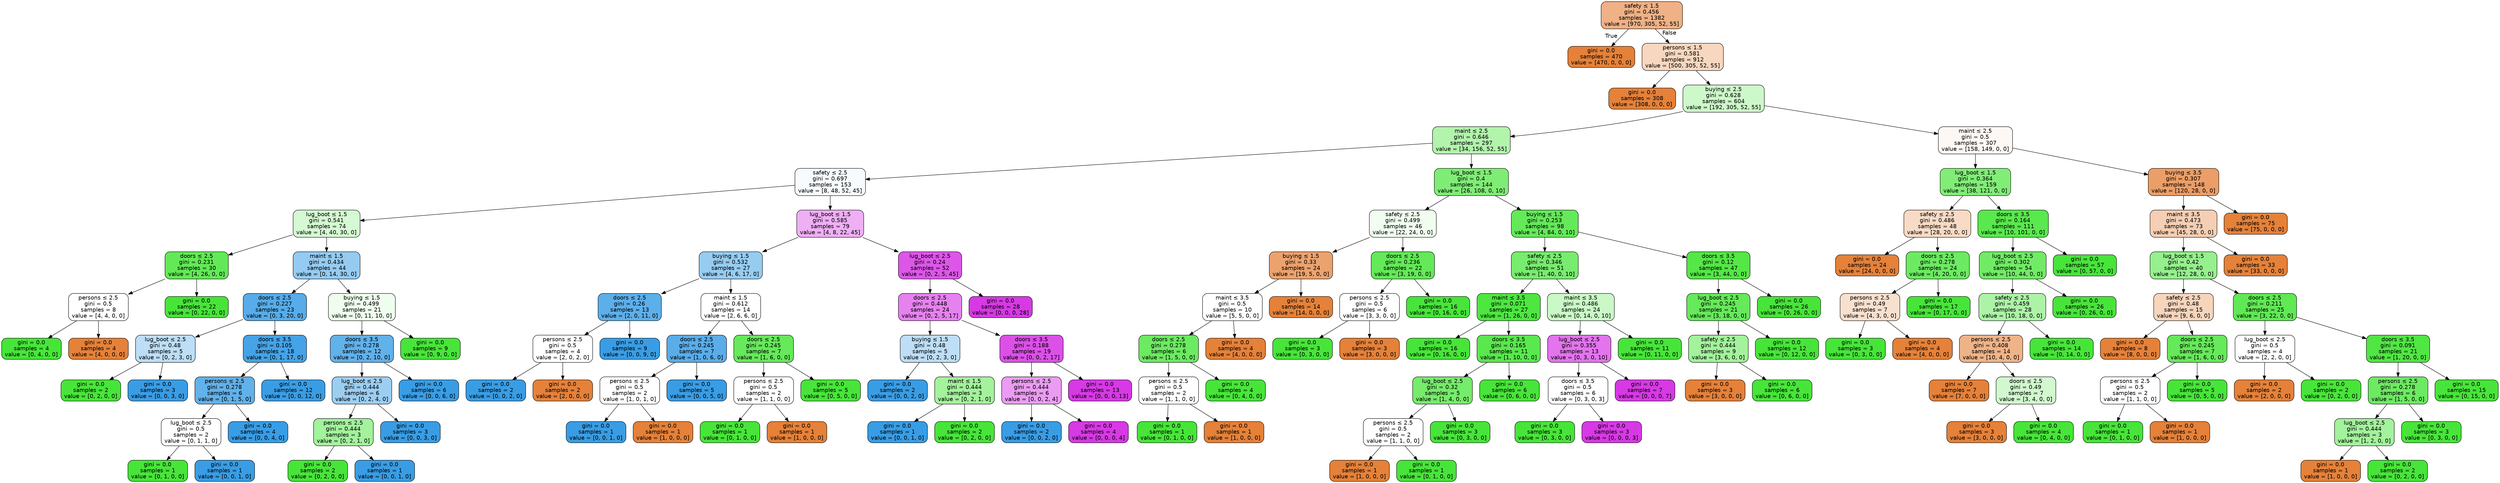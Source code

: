 digraph Tree {
node [shape=box, style="filled, rounded", color="black", fontname=helvetica] ;
edge [fontname=helvetica] ;
0 [label=<safety &le; 1.5<br/>gini = 0.456<br/>samples = 1382<br/>value = [970, 305, 52, 55]>, fillcolor="#efb185"] ;
1 [label=<gini = 0.0<br/>samples = 470<br/>value = [470, 0, 0, 0]>, fillcolor="#e58139"] ;
0 -> 1 [labeldistance=2.5, labelangle=45, headlabel="True"] ;
2 [label=<persons &le; 1.5<br/>gini = 0.581<br/>samples = 912<br/>value = [500, 305, 52, 55]>, fillcolor="#f7d7bf"] ;
0 -> 2 [labeldistance=2.5, labelangle=-45, headlabel="False"] ;
3 [label=<gini = 0.0<br/>samples = 308<br/>value = [308, 0, 0, 0]>, fillcolor="#e58139"] ;
2 -> 3 ;
4 [label=<buying &le; 2.5<br/>gini = 0.628<br/>samples = 604<br/>value = [192, 305, 52, 55]>, fillcolor="#cdf8c9"] ;
2 -> 4 ;
5 [label=<maint &le; 2.5<br/>gini = 0.646<br/>samples = 297<br/>value = [34, 156, 52, 55]>, fillcolor="#b2f4ac"] ;
4 -> 5 ;
6 [label=<safety &le; 2.5<br/>gini = 0.697<br/>samples = 153<br/>value = [8, 48, 52, 45]>, fillcolor="#f7fbfe"] ;
5 -> 6 ;
7 [label=<lug_boot &le; 1.5<br/>gini = 0.541<br/>samples = 74<br/>value = [4, 40, 30, 0]>, fillcolor="#d5f9d2"] ;
6 -> 7 ;
8 [label=<doors &le; 2.5<br/>gini = 0.231<br/>samples = 30<br/>value = [4, 26, 0, 0]>, fillcolor="#63e957"] ;
7 -> 8 ;
9 [label=<persons &le; 2.5<br/>gini = 0.5<br/>samples = 8<br/>value = [4, 4, 0, 0]>, fillcolor="#ffffff"] ;
8 -> 9 ;
10 [label=<gini = 0.0<br/>samples = 4<br/>value = [0, 4, 0, 0]>, fillcolor="#47e539"] ;
9 -> 10 ;
11 [label=<gini = 0.0<br/>samples = 4<br/>value = [4, 0, 0, 0]>, fillcolor="#e58139"] ;
9 -> 11 ;
12 [label=<gini = 0.0<br/>samples = 22<br/>value = [0, 22, 0, 0]>, fillcolor="#47e539"] ;
8 -> 12 ;
13 [label=<maint &le; 1.5<br/>gini = 0.434<br/>samples = 44<br/>value = [0, 14, 30, 0]>, fillcolor="#95cbf1"] ;
7 -> 13 ;
14 [label=<doors &le; 2.5<br/>gini = 0.227<br/>samples = 23<br/>value = [0, 3, 20, 0]>, fillcolor="#57ace9"] ;
13 -> 14 ;
15 [label=<lug_boot &le; 2.5<br/>gini = 0.48<br/>samples = 5<br/>value = [0, 2, 3, 0]>, fillcolor="#bddef6"] ;
14 -> 15 ;
16 [label=<gini = 0.0<br/>samples = 2<br/>value = [0, 2, 0, 0]>, fillcolor="#47e539"] ;
15 -> 16 ;
17 [label=<gini = 0.0<br/>samples = 3<br/>value = [0, 0, 3, 0]>, fillcolor="#399de5"] ;
15 -> 17 ;
18 [label=<doors &le; 3.5<br/>gini = 0.105<br/>samples = 18<br/>value = [0, 1, 17, 0]>, fillcolor="#45a3e7"] ;
14 -> 18 ;
19 [label=<persons &le; 2.5<br/>gini = 0.278<br/>samples = 6<br/>value = [0, 1, 5, 0]>, fillcolor="#61b1ea"] ;
18 -> 19 ;
20 [label=<lug_boot &le; 2.5<br/>gini = 0.5<br/>samples = 2<br/>value = [0, 1, 1, 0]>, fillcolor="#ffffff"] ;
19 -> 20 ;
21 [label=<gini = 0.0<br/>samples = 1<br/>value = [0, 1, 0, 0]>, fillcolor="#47e539"] ;
20 -> 21 ;
22 [label=<gini = 0.0<br/>samples = 1<br/>value = [0, 0, 1, 0]>, fillcolor="#399de5"] ;
20 -> 22 ;
23 [label=<gini = 0.0<br/>samples = 4<br/>value = [0, 0, 4, 0]>, fillcolor="#399de5"] ;
19 -> 23 ;
24 [label=<gini = 0.0<br/>samples = 12<br/>value = [0, 0, 12, 0]>, fillcolor="#399de5"] ;
18 -> 24 ;
25 [label=<buying &le; 1.5<br/>gini = 0.499<br/>samples = 21<br/>value = [0, 11, 10, 0]>, fillcolor="#eefded"] ;
13 -> 25 ;
26 [label=<doors &le; 3.5<br/>gini = 0.278<br/>samples = 12<br/>value = [0, 2, 10, 0]>, fillcolor="#61b1ea"] ;
25 -> 26 ;
27 [label=<lug_boot &le; 2.5<br/>gini = 0.444<br/>samples = 6<br/>value = [0, 2, 4, 0]>, fillcolor="#9ccef2"] ;
26 -> 27 ;
28 [label=<persons &le; 2.5<br/>gini = 0.444<br/>samples = 3<br/>value = [0, 2, 1, 0]>, fillcolor="#a3f29c"] ;
27 -> 28 ;
29 [label=<gini = 0.0<br/>samples = 2<br/>value = [0, 2, 0, 0]>, fillcolor="#47e539"] ;
28 -> 29 ;
30 [label=<gini = 0.0<br/>samples = 1<br/>value = [0, 0, 1, 0]>, fillcolor="#399de5"] ;
28 -> 30 ;
31 [label=<gini = 0.0<br/>samples = 3<br/>value = [0, 0, 3, 0]>, fillcolor="#399de5"] ;
27 -> 31 ;
32 [label=<gini = 0.0<br/>samples = 6<br/>value = [0, 0, 6, 0]>, fillcolor="#399de5"] ;
26 -> 32 ;
33 [label=<gini = 0.0<br/>samples = 9<br/>value = [0, 9, 0, 0]>, fillcolor="#47e539"] ;
25 -> 33 ;
34 [label=<lug_boot &le; 1.5<br/>gini = 0.585<br/>samples = 79<br/>value = [4, 8, 22, 45]>, fillcolor="#efaff5"] ;
6 -> 34 ;
35 [label=<buying &le; 1.5<br/>gini = 0.532<br/>samples = 27<br/>value = [4, 6, 17, 0]>, fillcolor="#97ccf1"] ;
34 -> 35 ;
36 [label=<doors &le; 2.5<br/>gini = 0.26<br/>samples = 13<br/>value = [2, 0, 11, 0]>, fillcolor="#5dafea"] ;
35 -> 36 ;
37 [label=<persons &le; 2.5<br/>gini = 0.5<br/>samples = 4<br/>value = [2, 0, 2, 0]>, fillcolor="#ffffff"] ;
36 -> 37 ;
38 [label=<gini = 0.0<br/>samples = 2<br/>value = [0, 0, 2, 0]>, fillcolor="#399de5"] ;
37 -> 38 ;
39 [label=<gini = 0.0<br/>samples = 2<br/>value = [2, 0, 0, 0]>, fillcolor="#e58139"] ;
37 -> 39 ;
40 [label=<gini = 0.0<br/>samples = 9<br/>value = [0, 0, 9, 0]>, fillcolor="#399de5"] ;
36 -> 40 ;
41 [label=<maint &le; 1.5<br/>gini = 0.612<br/>samples = 14<br/>value = [2, 6, 6, 0]>, fillcolor="#ffffff"] ;
35 -> 41 ;
42 [label=<doors &le; 2.5<br/>gini = 0.245<br/>samples = 7<br/>value = [1, 0, 6, 0]>, fillcolor="#5aade9"] ;
41 -> 42 ;
43 [label=<persons &le; 2.5<br/>gini = 0.5<br/>samples = 2<br/>value = [1, 0, 1, 0]>, fillcolor="#ffffff"] ;
42 -> 43 ;
44 [label=<gini = 0.0<br/>samples = 1<br/>value = [0, 0, 1, 0]>, fillcolor="#399de5"] ;
43 -> 44 ;
45 [label=<gini = 0.0<br/>samples = 1<br/>value = [1, 0, 0, 0]>, fillcolor="#e58139"] ;
43 -> 45 ;
46 [label=<gini = 0.0<br/>samples = 5<br/>value = [0, 0, 5, 0]>, fillcolor="#399de5"] ;
42 -> 46 ;
47 [label=<doors &le; 2.5<br/>gini = 0.245<br/>samples = 7<br/>value = [1, 6, 0, 0]>, fillcolor="#66e95a"] ;
41 -> 47 ;
48 [label=<persons &le; 2.5<br/>gini = 0.5<br/>samples = 2<br/>value = [1, 1, 0, 0]>, fillcolor="#ffffff"] ;
47 -> 48 ;
49 [label=<gini = 0.0<br/>samples = 1<br/>value = [0, 1, 0, 0]>, fillcolor="#47e539"] ;
48 -> 49 ;
50 [label=<gini = 0.0<br/>samples = 1<br/>value = [1, 0, 0, 0]>, fillcolor="#e58139"] ;
48 -> 50 ;
51 [label=<gini = 0.0<br/>samples = 5<br/>value = [0, 5, 0, 0]>, fillcolor="#47e539"] ;
47 -> 51 ;
52 [label=<lug_boot &le; 2.5<br/>gini = 0.24<br/>samples = 52<br/>value = [0, 2, 5, 45]>, fillcolor="#dd56e9"] ;
34 -> 52 ;
53 [label=<doors &le; 2.5<br/>gini = 0.448<br/>samples = 24<br/>value = [0, 2, 5, 17]>, fillcolor="#e682ef"] ;
52 -> 53 ;
54 [label=<buying &le; 1.5<br/>gini = 0.48<br/>samples = 5<br/>value = [0, 2, 3, 0]>, fillcolor="#bddef6"] ;
53 -> 54 ;
55 [label=<gini = 0.0<br/>samples = 2<br/>value = [0, 0, 2, 0]>, fillcolor="#399de5"] ;
54 -> 55 ;
56 [label=<maint &le; 1.5<br/>gini = 0.444<br/>samples = 3<br/>value = [0, 2, 1, 0]>, fillcolor="#a3f29c"] ;
54 -> 56 ;
57 [label=<gini = 0.0<br/>samples = 1<br/>value = [0, 0, 1, 0]>, fillcolor="#399de5"] ;
56 -> 57 ;
58 [label=<gini = 0.0<br/>samples = 2<br/>value = [0, 2, 0, 0]>, fillcolor="#47e539"] ;
56 -> 58 ;
59 [label=<doors &le; 3.5<br/>gini = 0.188<br/>samples = 19<br/>value = [0, 0, 2, 17]>, fillcolor="#dc50e8"] ;
53 -> 59 ;
60 [label=<persons &le; 2.5<br/>gini = 0.444<br/>samples = 6<br/>value = [0, 0, 2, 4]>, fillcolor="#eb9cf2"] ;
59 -> 60 ;
61 [label=<gini = 0.0<br/>samples = 2<br/>value = [0, 0, 2, 0]>, fillcolor="#399de5"] ;
60 -> 61 ;
62 [label=<gini = 0.0<br/>samples = 4<br/>value = [0, 0, 0, 4]>, fillcolor="#d739e5"] ;
60 -> 62 ;
63 [label=<gini = 0.0<br/>samples = 13<br/>value = [0, 0, 0, 13]>, fillcolor="#d739e5"] ;
59 -> 63 ;
64 [label=<gini = 0.0<br/>samples = 28<br/>value = [0, 0, 0, 28]>, fillcolor="#d739e5"] ;
52 -> 64 ;
65 [label=<lug_boot &le; 1.5<br/>gini = 0.4<br/>samples = 144<br/>value = [26, 108, 0, 10]>, fillcolor="#7fed75"] ;
5 -> 65 ;
66 [label=<safety &le; 2.5<br/>gini = 0.499<br/>samples = 46<br/>value = [22, 24, 0, 0]>, fillcolor="#f0fdef"] ;
65 -> 66 ;
67 [label=<buying &le; 1.5<br/>gini = 0.33<br/>samples = 24<br/>value = [19, 5, 0, 0]>, fillcolor="#eca26d"] ;
66 -> 67 ;
68 [label=<maint &le; 3.5<br/>gini = 0.5<br/>samples = 10<br/>value = [5, 5, 0, 0]>, fillcolor="#ffffff"] ;
67 -> 68 ;
69 [label=<doors &le; 2.5<br/>gini = 0.278<br/>samples = 6<br/>value = [1, 5, 0, 0]>, fillcolor="#6cea61"] ;
68 -> 69 ;
70 [label=<persons &le; 2.5<br/>gini = 0.5<br/>samples = 2<br/>value = [1, 1, 0, 0]>, fillcolor="#ffffff"] ;
69 -> 70 ;
71 [label=<gini = 0.0<br/>samples = 1<br/>value = [0, 1, 0, 0]>, fillcolor="#47e539"] ;
70 -> 71 ;
72 [label=<gini = 0.0<br/>samples = 1<br/>value = [1, 0, 0, 0]>, fillcolor="#e58139"] ;
70 -> 72 ;
73 [label=<gini = 0.0<br/>samples = 4<br/>value = [0, 4, 0, 0]>, fillcolor="#47e539"] ;
69 -> 73 ;
74 [label=<gini = 0.0<br/>samples = 4<br/>value = [4, 0, 0, 0]>, fillcolor="#e58139"] ;
68 -> 74 ;
75 [label=<gini = 0.0<br/>samples = 14<br/>value = [14, 0, 0, 0]>, fillcolor="#e58139"] ;
67 -> 75 ;
76 [label=<doors &le; 2.5<br/>gini = 0.236<br/>samples = 22<br/>value = [3, 19, 0, 0]>, fillcolor="#64e958"] ;
66 -> 76 ;
77 [label=<persons &le; 2.5<br/>gini = 0.5<br/>samples = 6<br/>value = [3, 3, 0, 0]>, fillcolor="#ffffff"] ;
76 -> 77 ;
78 [label=<gini = 0.0<br/>samples = 3<br/>value = [0, 3, 0, 0]>, fillcolor="#47e539"] ;
77 -> 78 ;
79 [label=<gini = 0.0<br/>samples = 3<br/>value = [3, 0, 0, 0]>, fillcolor="#e58139"] ;
77 -> 79 ;
80 [label=<gini = 0.0<br/>samples = 16<br/>value = [0, 16, 0, 0]>, fillcolor="#47e539"] ;
76 -> 80 ;
81 [label=<buying &le; 1.5<br/>gini = 0.253<br/>samples = 98<br/>value = [4, 84, 0, 10]>, fillcolor="#64e959"] ;
65 -> 81 ;
82 [label=<safety &le; 2.5<br/>gini = 0.346<br/>samples = 51<br/>value = [1, 40, 0, 10]>, fillcolor="#78ec6e"] ;
81 -> 82 ;
83 [label=<maint &le; 3.5<br/>gini = 0.071<br/>samples = 27<br/>value = [1, 26, 0, 0]>, fillcolor="#4ee641"] ;
82 -> 83 ;
84 [label=<gini = 0.0<br/>samples = 16<br/>value = [0, 16, 0, 0]>, fillcolor="#47e539"] ;
83 -> 84 ;
85 [label=<doors &le; 3.5<br/>gini = 0.165<br/>samples = 11<br/>value = [1, 10, 0, 0]>, fillcolor="#59e84d"] ;
83 -> 85 ;
86 [label=<lug_boot &le; 2.5<br/>gini = 0.32<br/>samples = 5<br/>value = [1, 4, 0, 0]>, fillcolor="#75ec6a"] ;
85 -> 86 ;
87 [label=<persons &le; 2.5<br/>gini = 0.5<br/>samples = 2<br/>value = [1, 1, 0, 0]>, fillcolor="#ffffff"] ;
86 -> 87 ;
88 [label=<gini = 0.0<br/>samples = 1<br/>value = [1, 0, 0, 0]>, fillcolor="#e58139"] ;
87 -> 88 ;
89 [label=<gini = 0.0<br/>samples = 1<br/>value = [0, 1, 0, 0]>, fillcolor="#47e539"] ;
87 -> 89 ;
90 [label=<gini = 0.0<br/>samples = 3<br/>value = [0, 3, 0, 0]>, fillcolor="#47e539"] ;
86 -> 90 ;
91 [label=<gini = 0.0<br/>samples = 6<br/>value = [0, 6, 0, 0]>, fillcolor="#47e539"] ;
85 -> 91 ;
92 [label=<maint &le; 3.5<br/>gini = 0.486<br/>samples = 24<br/>value = [0, 14, 0, 10]>, fillcolor="#caf8c6"] ;
82 -> 92 ;
93 [label=<lug_boot &le; 2.5<br/>gini = 0.355<br/>samples = 13<br/>value = [0, 3, 0, 10]>, fillcolor="#e374ed"] ;
92 -> 93 ;
94 [label=<doors &le; 3.5<br/>gini = 0.5<br/>samples = 6<br/>value = [0, 3, 0, 3]>, fillcolor="#ffffff"] ;
93 -> 94 ;
95 [label=<gini = 0.0<br/>samples = 3<br/>value = [0, 3, 0, 0]>, fillcolor="#47e539"] ;
94 -> 95 ;
96 [label=<gini = 0.0<br/>samples = 3<br/>value = [0, 0, 0, 3]>, fillcolor="#d739e5"] ;
94 -> 96 ;
97 [label=<gini = 0.0<br/>samples = 7<br/>value = [0, 0, 0, 7]>, fillcolor="#d739e5"] ;
93 -> 97 ;
98 [label=<gini = 0.0<br/>samples = 11<br/>value = [0, 11, 0, 0]>, fillcolor="#47e539"] ;
92 -> 98 ;
99 [label=<doors &le; 3.5<br/>gini = 0.12<br/>samples = 47<br/>value = [3, 44, 0, 0]>, fillcolor="#54e746"] ;
81 -> 99 ;
100 [label=<lug_boot &le; 2.5<br/>gini = 0.245<br/>samples = 21<br/>value = [3, 18, 0, 0]>, fillcolor="#66e95a"] ;
99 -> 100 ;
101 [label=<safety &le; 2.5<br/>gini = 0.444<br/>samples = 9<br/>value = [3, 6, 0, 0]>, fillcolor="#a3f29c"] ;
100 -> 101 ;
102 [label=<gini = 0.0<br/>samples = 3<br/>value = [3, 0, 0, 0]>, fillcolor="#e58139"] ;
101 -> 102 ;
103 [label=<gini = 0.0<br/>samples = 6<br/>value = [0, 6, 0, 0]>, fillcolor="#47e539"] ;
101 -> 103 ;
104 [label=<gini = 0.0<br/>samples = 12<br/>value = [0, 12, 0, 0]>, fillcolor="#47e539"] ;
100 -> 104 ;
105 [label=<gini = 0.0<br/>samples = 26<br/>value = [0, 26, 0, 0]>, fillcolor="#47e539"] ;
99 -> 105 ;
106 [label=<maint &le; 2.5<br/>gini = 0.5<br/>samples = 307<br/>value = [158, 149, 0, 0]>, fillcolor="#fef8f4"] ;
4 -> 106 ;
107 [label=<lug_boot &le; 1.5<br/>gini = 0.364<br/>samples = 159<br/>value = [38, 121, 0, 0]>, fillcolor="#81ed77"] ;
106 -> 107 ;
108 [label=<safety &le; 2.5<br/>gini = 0.486<br/>samples = 48<br/>value = [28, 20, 0, 0]>, fillcolor="#f8dbc6"] ;
107 -> 108 ;
109 [label=<gini = 0.0<br/>samples = 24<br/>value = [24, 0, 0, 0]>, fillcolor="#e58139"] ;
108 -> 109 ;
110 [label=<doors &le; 2.5<br/>gini = 0.278<br/>samples = 24<br/>value = [4, 20, 0, 0]>, fillcolor="#6cea61"] ;
108 -> 110 ;
111 [label=<persons &le; 2.5<br/>gini = 0.49<br/>samples = 7<br/>value = [4, 3, 0, 0]>, fillcolor="#f8e0ce"] ;
110 -> 111 ;
112 [label=<gini = 0.0<br/>samples = 3<br/>value = [0, 3, 0, 0]>, fillcolor="#47e539"] ;
111 -> 112 ;
113 [label=<gini = 0.0<br/>samples = 4<br/>value = [4, 0, 0, 0]>, fillcolor="#e58139"] ;
111 -> 113 ;
114 [label=<gini = 0.0<br/>samples = 17<br/>value = [0, 17, 0, 0]>, fillcolor="#47e539"] ;
110 -> 114 ;
115 [label=<doors &le; 3.5<br/>gini = 0.164<br/>samples = 111<br/>value = [10, 101, 0, 0]>, fillcolor="#59e84d"] ;
107 -> 115 ;
116 [label=<lug_boot &le; 2.5<br/>gini = 0.302<br/>samples = 54<br/>value = [10, 44, 0, 0]>, fillcolor="#71eb66"] ;
115 -> 116 ;
117 [label=<safety &le; 2.5<br/>gini = 0.459<br/>samples = 28<br/>value = [10, 18, 0, 0]>, fillcolor="#adf3a7"] ;
116 -> 117 ;
118 [label=<persons &le; 2.5<br/>gini = 0.408<br/>samples = 14<br/>value = [10, 4, 0, 0]>, fillcolor="#efb388"] ;
117 -> 118 ;
119 [label=<gini = 0.0<br/>samples = 7<br/>value = [7, 0, 0, 0]>, fillcolor="#e58139"] ;
118 -> 119 ;
120 [label=<doors &le; 2.5<br/>gini = 0.49<br/>samples = 7<br/>value = [3, 4, 0, 0]>, fillcolor="#d1f8ce"] ;
118 -> 120 ;
121 [label=<gini = 0.0<br/>samples = 3<br/>value = [3, 0, 0, 0]>, fillcolor="#e58139"] ;
120 -> 121 ;
122 [label=<gini = 0.0<br/>samples = 4<br/>value = [0, 4, 0, 0]>, fillcolor="#47e539"] ;
120 -> 122 ;
123 [label=<gini = 0.0<br/>samples = 14<br/>value = [0, 14, 0, 0]>, fillcolor="#47e539"] ;
117 -> 123 ;
124 [label=<gini = 0.0<br/>samples = 26<br/>value = [0, 26, 0, 0]>, fillcolor="#47e539"] ;
116 -> 124 ;
125 [label=<gini = 0.0<br/>samples = 57<br/>value = [0, 57, 0, 0]>, fillcolor="#47e539"] ;
115 -> 125 ;
126 [label=<buying &le; 3.5<br/>gini = 0.307<br/>samples = 148<br/>value = [120, 28, 0, 0]>, fillcolor="#eb9e67"] ;
106 -> 126 ;
127 [label=<maint &le; 3.5<br/>gini = 0.473<br/>samples = 73<br/>value = [45, 28, 0, 0]>, fillcolor="#f5cfb4"] ;
126 -> 127 ;
128 [label=<lug_boot &le; 1.5<br/>gini = 0.42<br/>samples = 40<br/>value = [12, 28, 0, 0]>, fillcolor="#96f08e"] ;
127 -> 128 ;
129 [label=<safety &le; 2.5<br/>gini = 0.48<br/>samples = 15<br/>value = [9, 6, 0, 0]>, fillcolor="#f6d5bd"] ;
128 -> 129 ;
130 [label=<gini = 0.0<br/>samples = 8<br/>value = [8, 0, 0, 0]>, fillcolor="#e58139"] ;
129 -> 130 ;
131 [label=<doors &le; 2.5<br/>gini = 0.245<br/>samples = 7<br/>value = [1, 6, 0, 0]>, fillcolor="#66e95a"] ;
129 -> 131 ;
132 [label=<persons &le; 2.5<br/>gini = 0.5<br/>samples = 2<br/>value = [1, 1, 0, 0]>, fillcolor="#ffffff"] ;
131 -> 132 ;
133 [label=<gini = 0.0<br/>samples = 1<br/>value = [0, 1, 0, 0]>, fillcolor="#47e539"] ;
132 -> 133 ;
134 [label=<gini = 0.0<br/>samples = 1<br/>value = [1, 0, 0, 0]>, fillcolor="#e58139"] ;
132 -> 134 ;
135 [label=<gini = 0.0<br/>samples = 5<br/>value = [0, 5, 0, 0]>, fillcolor="#47e539"] ;
131 -> 135 ;
136 [label=<doors &le; 2.5<br/>gini = 0.211<br/>samples = 25<br/>value = [3, 22, 0, 0]>, fillcolor="#60e954"] ;
128 -> 136 ;
137 [label=<lug_boot &le; 2.5<br/>gini = 0.5<br/>samples = 4<br/>value = [2, 2, 0, 0]>, fillcolor="#ffffff"] ;
136 -> 137 ;
138 [label=<gini = 0.0<br/>samples = 2<br/>value = [2, 0, 0, 0]>, fillcolor="#e58139"] ;
137 -> 138 ;
139 [label=<gini = 0.0<br/>samples = 2<br/>value = [0, 2, 0, 0]>, fillcolor="#47e539"] ;
137 -> 139 ;
140 [label=<doors &le; 3.5<br/>gini = 0.091<br/>samples = 21<br/>value = [1, 20, 0, 0]>, fillcolor="#50e643"] ;
136 -> 140 ;
141 [label=<persons &le; 2.5<br/>gini = 0.278<br/>samples = 6<br/>value = [1, 5, 0, 0]>, fillcolor="#6cea61"] ;
140 -> 141 ;
142 [label=<lug_boot &le; 2.5<br/>gini = 0.444<br/>samples = 3<br/>value = [1, 2, 0, 0]>, fillcolor="#a3f29c"] ;
141 -> 142 ;
143 [label=<gini = 0.0<br/>samples = 1<br/>value = [1, 0, 0, 0]>, fillcolor="#e58139"] ;
142 -> 143 ;
144 [label=<gini = 0.0<br/>samples = 2<br/>value = [0, 2, 0, 0]>, fillcolor="#47e539"] ;
142 -> 144 ;
145 [label=<gini = 0.0<br/>samples = 3<br/>value = [0, 3, 0, 0]>, fillcolor="#47e539"] ;
141 -> 145 ;
146 [label=<gini = 0.0<br/>samples = 15<br/>value = [0, 15, 0, 0]>, fillcolor="#47e539"] ;
140 -> 146 ;
147 [label=<gini = 0.0<br/>samples = 33<br/>value = [33, 0, 0, 0]>, fillcolor="#e58139"] ;
127 -> 147 ;
148 [label=<gini = 0.0<br/>samples = 75<br/>value = [75, 0, 0, 0]>, fillcolor="#e58139"] ;
126 -> 148 ;
}